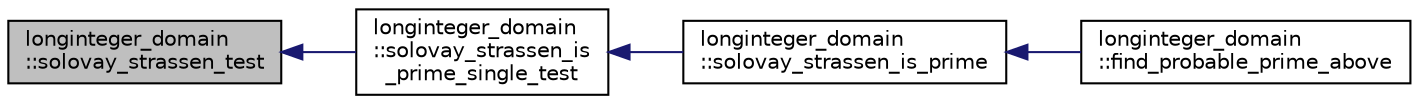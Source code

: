 digraph "longinteger_domain::solovay_strassen_test"
{
  edge [fontname="Helvetica",fontsize="10",labelfontname="Helvetica",labelfontsize="10"];
  node [fontname="Helvetica",fontsize="10",shape=record];
  rankdir="LR";
  Node826 [label="longinteger_domain\l::solovay_strassen_test",height=0.2,width=0.4,color="black", fillcolor="grey75", style="filled", fontcolor="black"];
  Node826 -> Node827 [dir="back",color="midnightblue",fontsize="10",style="solid",fontname="Helvetica"];
  Node827 [label="longinteger_domain\l::solovay_strassen_is\l_prime_single_test",height=0.2,width=0.4,color="black", fillcolor="white", style="filled",URL="$d2/d7a/classlonginteger__domain.html#a818b8c30812875d45041a6aaaa335589"];
  Node827 -> Node828 [dir="back",color="midnightblue",fontsize="10",style="solid",fontname="Helvetica"];
  Node828 [label="longinteger_domain\l::solovay_strassen_is_prime",height=0.2,width=0.4,color="black", fillcolor="white", style="filled",URL="$d2/d7a/classlonginteger__domain.html#a8161357a52c022f146b273a73f29edc8"];
  Node828 -> Node829 [dir="back",color="midnightblue",fontsize="10",style="solid",fontname="Helvetica"];
  Node829 [label="longinteger_domain\l::find_probable_prime_above",height=0.2,width=0.4,color="black", fillcolor="white", style="filled",URL="$d2/d7a/classlonginteger__domain.html#a46944b99c740242bfe23a86b50d6a60d"];
}
